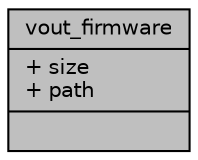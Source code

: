 digraph "vout_firmware"
{
 // INTERACTIVE_SVG=YES
 // LATEX_PDF_SIZE
  bgcolor="transparent";
  edge [fontname="Helvetica",fontsize="10",labelfontname="Helvetica",labelfontsize="10"];
  node [fontname="Helvetica",fontsize="10",shape=record];
  Node1 [label="{vout_firmware\n|+ size\l+ path\l|}",height=0.2,width=0.4,color="black", fillcolor="grey75", style="filled", fontcolor="black",tooltip=" "];
}
